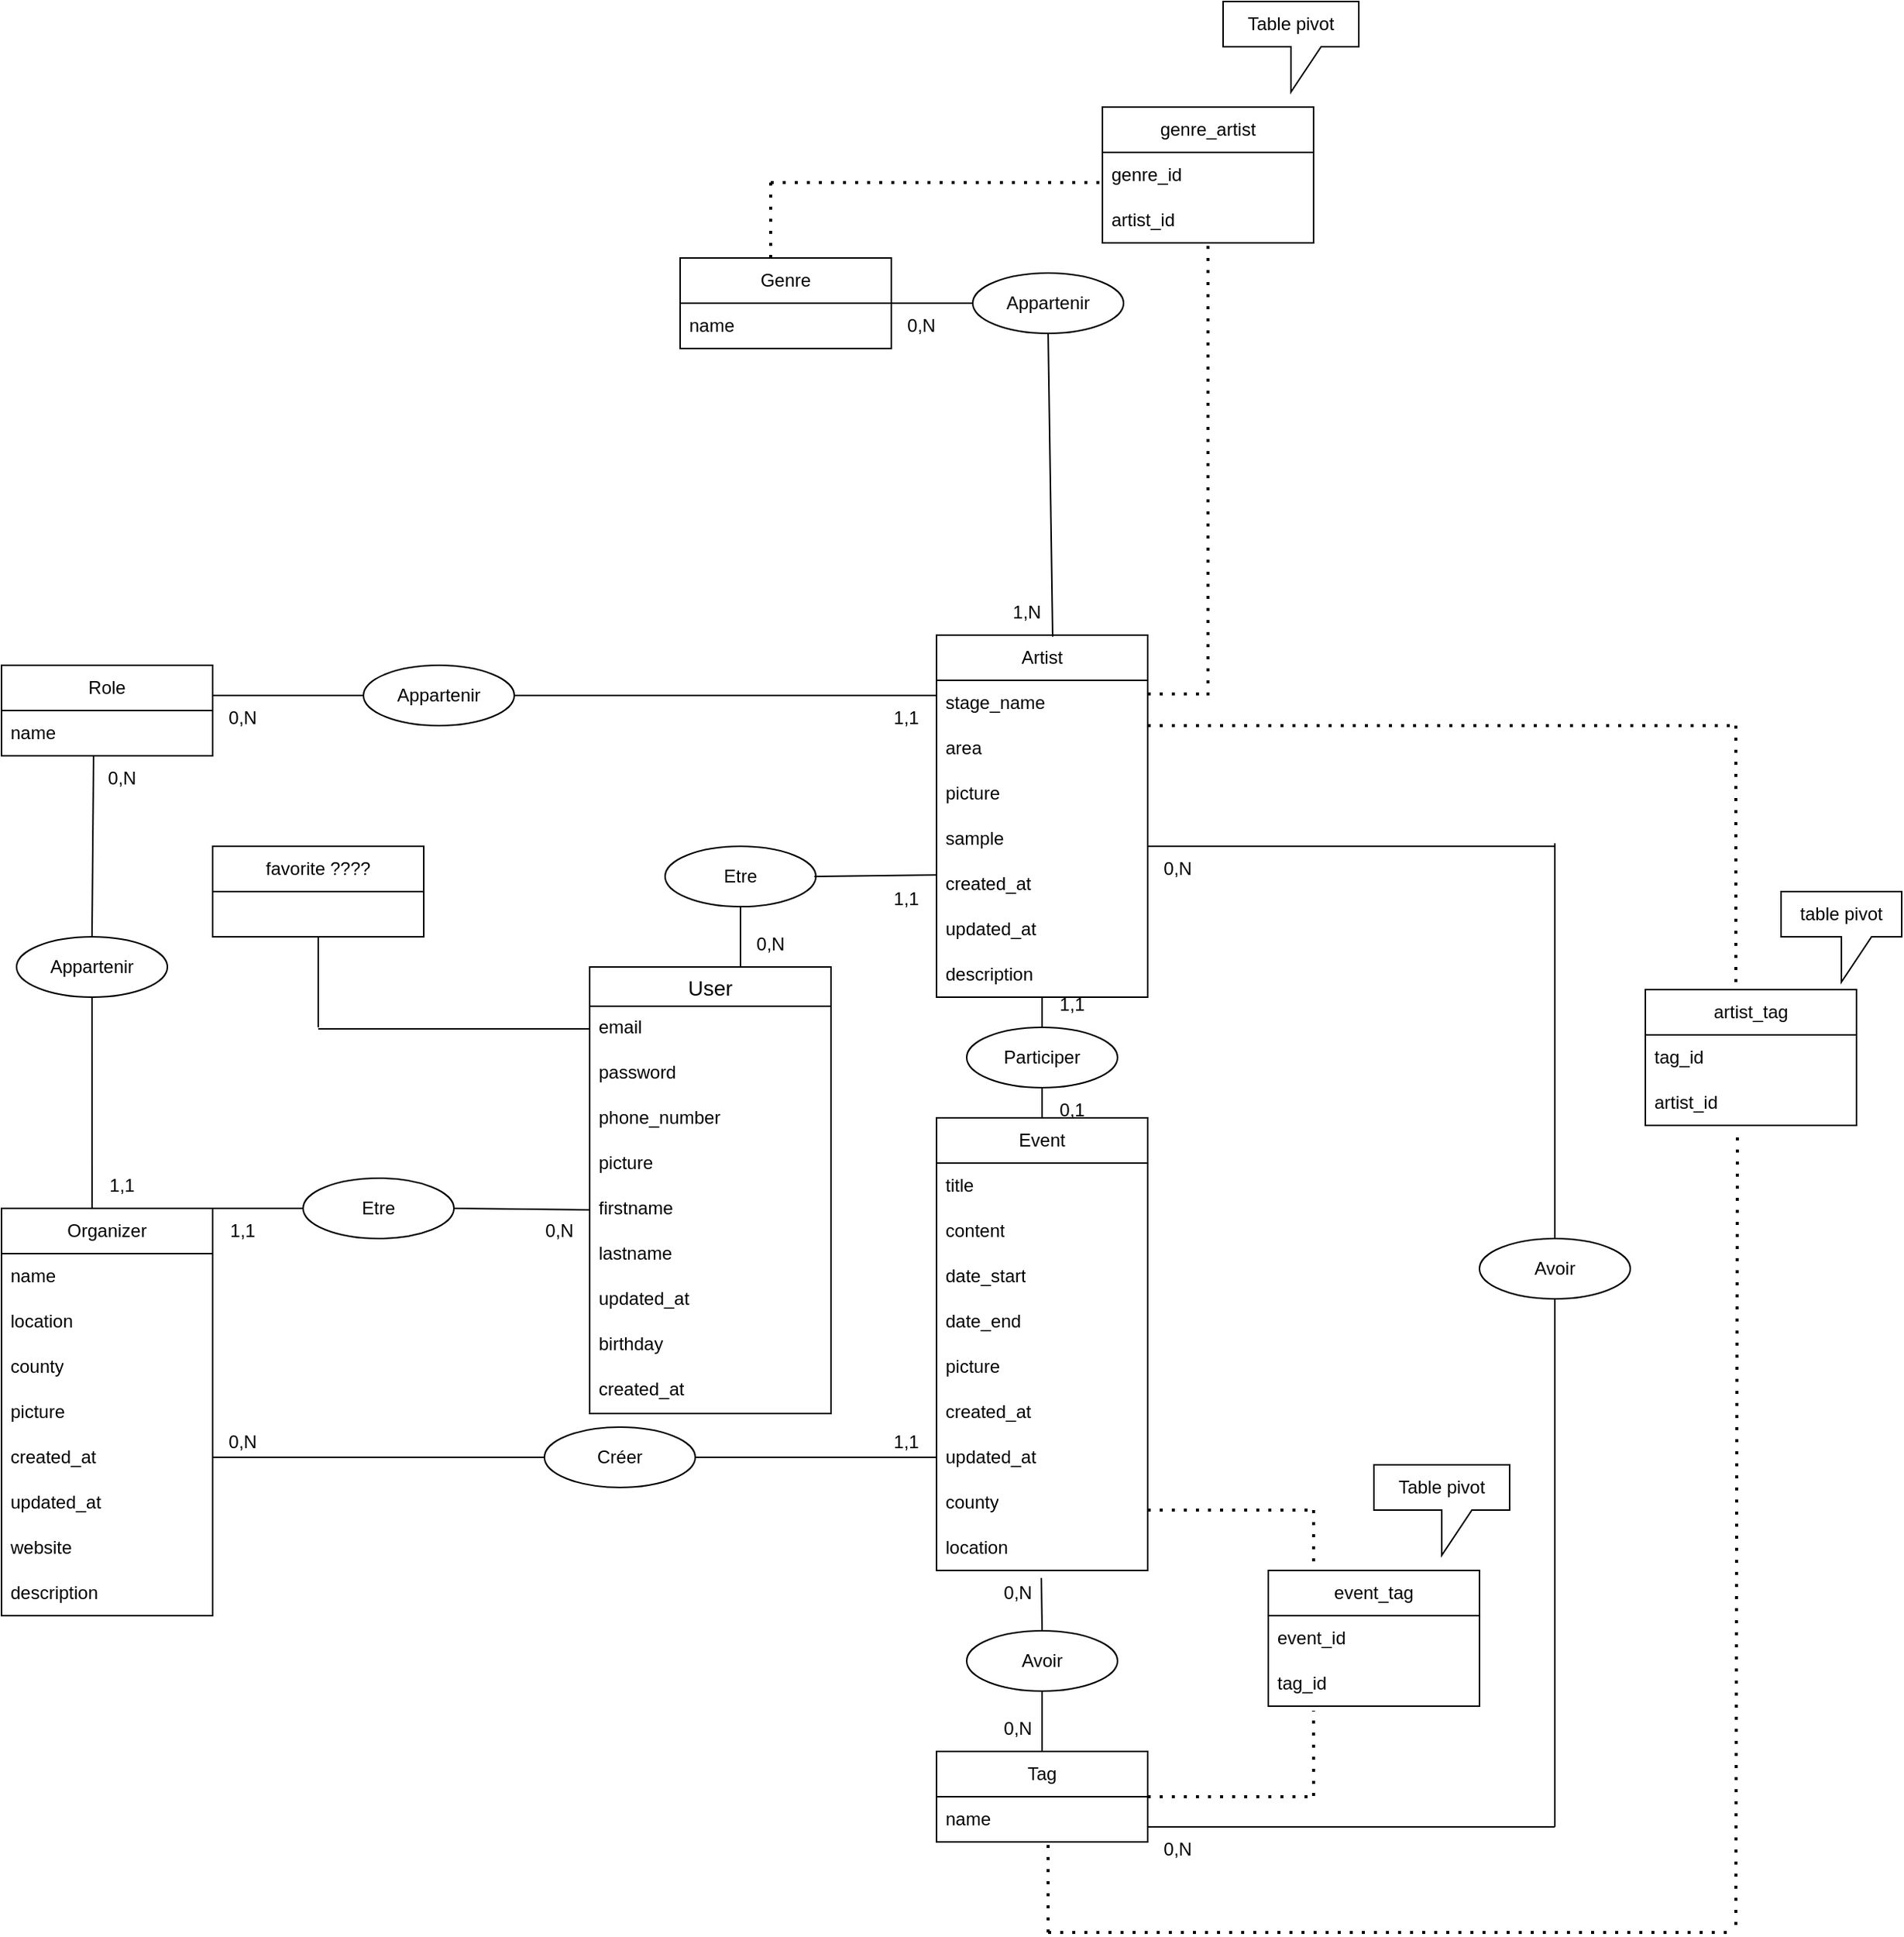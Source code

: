 <mxfile version="22.0.6" type="device">
  <diagram name="Page-1" id="2Psosl3usSGLXp_8EubP">
    <mxGraphModel dx="2739" dy="2169" grid="1" gridSize="10" guides="1" tooltips="1" connect="1" arrows="1" fold="1" page="1" pageScale="1" pageWidth="827" pageHeight="1169" math="0" shadow="0">
      <root>
        <mxCell id="0" />
        <mxCell id="1" parent="0" />
        <mxCell id="bw-IX-_6H2uLO_dws2v9-1" value="Organizer" style="swimlane;fontStyle=0;childLayout=stackLayout;horizontal=1;startSize=30;horizontalStack=0;resizeParent=1;resizeParentMax=0;resizeLast=0;collapsible=1;marginBottom=0;whiteSpace=wrap;html=1;" parent="1" vertex="1">
          <mxGeometry x="-230" y="160" width="140" height="270" as="geometry">
            <mxRectangle x="40" y="160" width="90" height="30" as="alternateBounds" />
          </mxGeometry>
        </mxCell>
        <mxCell id="1MxPp7PBHnicv2gRr7QU-12" value="name" style="text;strokeColor=none;fillColor=none;align=left;verticalAlign=middle;spacingLeft=4;spacingRight=4;overflow=hidden;points=[[0,0.5],[1,0.5]];portConstraint=eastwest;rotatable=0;whiteSpace=wrap;html=1;" parent="bw-IX-_6H2uLO_dws2v9-1" vertex="1">
          <mxGeometry y="30" width="140" height="30" as="geometry" />
        </mxCell>
        <mxCell id="bw-IX-_6H2uLO_dws2v9-18" value="location" style="text;strokeColor=none;fillColor=none;align=left;verticalAlign=middle;spacingLeft=4;spacingRight=4;overflow=hidden;points=[[0,0.5],[1,0.5]];portConstraint=eastwest;rotatable=0;whiteSpace=wrap;html=1;" parent="bw-IX-_6H2uLO_dws2v9-1" vertex="1">
          <mxGeometry y="60" width="140" height="30" as="geometry" />
        </mxCell>
        <mxCell id="bw-IX-_6H2uLO_dws2v9-19" value="county" style="text;strokeColor=none;fillColor=none;align=left;verticalAlign=middle;spacingLeft=4;spacingRight=4;overflow=hidden;points=[[0,0.5],[1,0.5]];portConstraint=eastwest;rotatable=0;whiteSpace=wrap;html=1;" parent="bw-IX-_6H2uLO_dws2v9-1" vertex="1">
          <mxGeometry y="90" width="140" height="30" as="geometry" />
        </mxCell>
        <mxCell id="bw-IX-_6H2uLO_dws2v9-22" value="picture" style="text;strokeColor=none;fillColor=none;align=left;verticalAlign=middle;spacingLeft=4;spacingRight=4;overflow=hidden;points=[[0,0.5],[1,0.5]];portConstraint=eastwest;rotatable=0;whiteSpace=wrap;html=1;" parent="bw-IX-_6H2uLO_dws2v9-1" vertex="1">
          <mxGeometry y="120" width="140" height="30" as="geometry" />
        </mxCell>
        <mxCell id="bw-IX-_6H2uLO_dws2v9-32" value="created_at" style="text;strokeColor=none;fillColor=none;align=left;verticalAlign=middle;spacingLeft=4;spacingRight=4;overflow=hidden;points=[[0,0.5],[1,0.5]];portConstraint=eastwest;rotatable=0;whiteSpace=wrap;html=1;" parent="bw-IX-_6H2uLO_dws2v9-1" vertex="1">
          <mxGeometry y="150" width="140" height="30" as="geometry" />
        </mxCell>
        <mxCell id="bw-IX-_6H2uLO_dws2v9-33" value="updated_at" style="text;strokeColor=none;fillColor=none;align=left;verticalAlign=middle;spacingLeft=4;spacingRight=4;overflow=hidden;points=[[0,0.5],[1,0.5]];portConstraint=eastwest;rotatable=0;whiteSpace=wrap;html=1;" parent="bw-IX-_6H2uLO_dws2v9-1" vertex="1">
          <mxGeometry y="180" width="140" height="30" as="geometry" />
        </mxCell>
        <mxCell id="unt-5pMyE67pVbtMl0ob-11" value="website" style="text;strokeColor=none;fillColor=none;align=left;verticalAlign=middle;spacingLeft=4;spacingRight=4;overflow=hidden;points=[[0,0.5],[1,0.5]];portConstraint=eastwest;rotatable=0;whiteSpace=wrap;html=1;" vertex="1" parent="bw-IX-_6H2uLO_dws2v9-1">
          <mxGeometry y="210" width="140" height="30" as="geometry" />
        </mxCell>
        <mxCell id="unt-5pMyE67pVbtMl0ob-12" value="description" style="text;strokeColor=none;fillColor=none;align=left;verticalAlign=middle;spacingLeft=4;spacingRight=4;overflow=hidden;points=[[0,0.5],[1,0.5]];portConstraint=eastwest;rotatable=0;whiteSpace=wrap;html=1;" vertex="1" parent="bw-IX-_6H2uLO_dws2v9-1">
          <mxGeometry y="240" width="140" height="30" as="geometry" />
        </mxCell>
        <mxCell id="bw-IX-_6H2uLO_dws2v9-5" value="Event" style="swimlane;fontStyle=0;childLayout=stackLayout;horizontal=1;startSize=30;horizontalStack=0;resizeParent=1;resizeParentMax=0;resizeLast=0;collapsible=1;marginBottom=0;whiteSpace=wrap;html=1;" parent="1" vertex="1">
          <mxGeometry x="390" y="100" width="140" height="300" as="geometry" />
        </mxCell>
        <mxCell id="bw-IX-_6H2uLO_dws2v9-6" value="title" style="text;strokeColor=none;fillColor=none;align=left;verticalAlign=middle;spacingLeft=4;spacingRight=4;overflow=hidden;points=[[0,0.5],[1,0.5]];portConstraint=eastwest;rotatable=0;whiteSpace=wrap;html=1;" parent="bw-IX-_6H2uLO_dws2v9-5" vertex="1">
          <mxGeometry y="30" width="140" height="30" as="geometry" />
        </mxCell>
        <mxCell id="bw-IX-_6H2uLO_dws2v9-7" value="content" style="text;strokeColor=none;fillColor=none;align=left;verticalAlign=middle;spacingLeft=4;spacingRight=4;overflow=hidden;points=[[0,0.5],[1,0.5]];portConstraint=eastwest;rotatable=0;whiteSpace=wrap;html=1;" parent="bw-IX-_6H2uLO_dws2v9-5" vertex="1">
          <mxGeometry y="60" width="140" height="30" as="geometry" />
        </mxCell>
        <mxCell id="bw-IX-_6H2uLO_dws2v9-8" value="date_start" style="text;strokeColor=none;fillColor=none;align=left;verticalAlign=middle;spacingLeft=4;spacingRight=4;overflow=hidden;points=[[0,0.5],[1,0.5]];portConstraint=eastwest;rotatable=0;whiteSpace=wrap;html=1;" parent="bw-IX-_6H2uLO_dws2v9-5" vertex="1">
          <mxGeometry y="90" width="140" height="30" as="geometry" />
        </mxCell>
        <mxCell id="1MxPp7PBHnicv2gRr7QU-67" value="date_end" style="text;strokeColor=none;fillColor=none;align=left;verticalAlign=middle;spacingLeft=4;spacingRight=4;overflow=hidden;points=[[0,0.5],[1,0.5]];portConstraint=eastwest;rotatable=0;whiteSpace=wrap;html=1;" parent="bw-IX-_6H2uLO_dws2v9-5" vertex="1">
          <mxGeometry y="120" width="140" height="30" as="geometry" />
        </mxCell>
        <mxCell id="bw-IX-_6H2uLO_dws2v9-23" value="picture" style="text;strokeColor=none;fillColor=none;align=left;verticalAlign=middle;spacingLeft=4;spacingRight=4;overflow=hidden;points=[[0,0.5],[1,0.5]];portConstraint=eastwest;rotatable=0;whiteSpace=wrap;html=1;" parent="bw-IX-_6H2uLO_dws2v9-5" vertex="1">
          <mxGeometry y="150" width="140" height="30" as="geometry" />
        </mxCell>
        <mxCell id="bw-IX-_6H2uLO_dws2v9-34" value="created_at" style="text;strokeColor=none;fillColor=none;align=left;verticalAlign=middle;spacingLeft=4;spacingRight=4;overflow=hidden;points=[[0,0.5],[1,0.5]];portConstraint=eastwest;rotatable=0;whiteSpace=wrap;html=1;" parent="bw-IX-_6H2uLO_dws2v9-5" vertex="1">
          <mxGeometry y="180" width="140" height="30" as="geometry" />
        </mxCell>
        <mxCell id="bw-IX-_6H2uLO_dws2v9-35" value="updated_at" style="text;strokeColor=none;fillColor=none;align=left;verticalAlign=middle;spacingLeft=4;spacingRight=4;overflow=hidden;points=[[0,0.5],[1,0.5]];portConstraint=eastwest;rotatable=0;whiteSpace=wrap;html=1;" parent="bw-IX-_6H2uLO_dws2v9-5" vertex="1">
          <mxGeometry y="210" width="140" height="30" as="geometry" />
        </mxCell>
        <mxCell id="unt-5pMyE67pVbtMl0ob-9" value="county" style="text;strokeColor=none;fillColor=none;align=left;verticalAlign=middle;spacingLeft=4;spacingRight=4;overflow=hidden;points=[[0,0.5],[1,0.5]];portConstraint=eastwest;rotatable=0;whiteSpace=wrap;html=1;" vertex="1" parent="bw-IX-_6H2uLO_dws2v9-5">
          <mxGeometry y="240" width="140" height="30" as="geometry" />
        </mxCell>
        <mxCell id="unt-5pMyE67pVbtMl0ob-10" value="location" style="text;strokeColor=none;fillColor=none;align=left;verticalAlign=middle;spacingLeft=4;spacingRight=4;overflow=hidden;points=[[0,0.5],[1,0.5]];portConstraint=eastwest;rotatable=0;whiteSpace=wrap;html=1;" vertex="1" parent="bw-IX-_6H2uLO_dws2v9-5">
          <mxGeometry y="270" width="140" height="30" as="geometry" />
        </mxCell>
        <mxCell id="bw-IX-_6H2uLO_dws2v9-9" value="Créer" style="ellipse;whiteSpace=wrap;html=1;" parent="1" vertex="1">
          <mxGeometry x="130" y="305" width="100" height="40" as="geometry" />
        </mxCell>
        <mxCell id="bw-IX-_6H2uLO_dws2v9-14" value="" style="endArrow=none;html=1;rounded=0;entryX=0;entryY=0.5;entryDx=0;entryDy=0;exitX=1;exitY=0.5;exitDx=0;exitDy=0;" parent="1" source="bw-IX-_6H2uLO_dws2v9-32" target="bw-IX-_6H2uLO_dws2v9-9" edge="1">
          <mxGeometry width="50" height="50" relative="1" as="geometry">
            <mxPoint x="-90" y="295" as="sourcePoint" />
            <mxPoint x="230" y="220" as="targetPoint" />
          </mxGeometry>
        </mxCell>
        <mxCell id="bw-IX-_6H2uLO_dws2v9-15" value="" style="endArrow=none;html=1;rounded=0;exitX=1;exitY=0.5;exitDx=0;exitDy=0;entryX=0;entryY=0.5;entryDx=0;entryDy=0;" parent="1" source="bw-IX-_6H2uLO_dws2v9-9" edge="1" target="bw-IX-_6H2uLO_dws2v9-35">
          <mxGeometry width="50" height="50" relative="1" as="geometry">
            <mxPoint x="350" y="219.5" as="sourcePoint" />
            <mxPoint x="390" y="220" as="targetPoint" />
          </mxGeometry>
        </mxCell>
        <mxCell id="bw-IX-_6H2uLO_dws2v9-16" value="0,N" style="text;html=1;strokeColor=none;fillColor=none;align=center;verticalAlign=middle;whiteSpace=wrap;rounded=0;" parent="1" vertex="1">
          <mxGeometry x="-100" y="300" width="60" height="30" as="geometry" />
        </mxCell>
        <mxCell id="bw-IX-_6H2uLO_dws2v9-17" value="1,1" style="text;html=1;strokeColor=none;fillColor=none;align=center;verticalAlign=middle;whiteSpace=wrap;rounded=0;" parent="1" vertex="1">
          <mxGeometry x="340" y="300" width="60" height="30" as="geometry" />
        </mxCell>
        <mxCell id="bw-IX-_6H2uLO_dws2v9-25" value="Tag" style="swimlane;fontStyle=0;childLayout=stackLayout;horizontal=1;startSize=30;horizontalStack=0;resizeParent=1;resizeParentMax=0;resizeLast=0;collapsible=1;marginBottom=0;whiteSpace=wrap;html=1;" parent="1" vertex="1">
          <mxGeometry x="390" y="520" width="140" height="60" as="geometry" />
        </mxCell>
        <mxCell id="bw-IX-_6H2uLO_dws2v9-26" value="name&lt;br&gt;" style="text;strokeColor=none;fillColor=none;align=left;verticalAlign=middle;spacingLeft=4;spacingRight=4;overflow=hidden;points=[[0,0.5],[1,0.5]];portConstraint=eastwest;rotatable=0;whiteSpace=wrap;html=1;" parent="bw-IX-_6H2uLO_dws2v9-25" vertex="1">
          <mxGeometry y="30" width="140" height="30" as="geometry" />
        </mxCell>
        <mxCell id="bw-IX-_6H2uLO_dws2v9-29" value="Avoir" style="ellipse;whiteSpace=wrap;html=1;align=center;" parent="1" vertex="1">
          <mxGeometry x="410" y="440" width="100" height="40" as="geometry" />
        </mxCell>
        <mxCell id="bw-IX-_6H2uLO_dws2v9-36" value="0,N" style="text;html=1;strokeColor=none;fillColor=none;align=center;verticalAlign=middle;whiteSpace=wrap;rounded=0;" parent="1" vertex="1">
          <mxGeometry x="414" y="400" width="60" height="30" as="geometry" />
        </mxCell>
        <mxCell id="bw-IX-_6H2uLO_dws2v9-37" value="0,N" style="text;html=1;strokeColor=none;fillColor=none;align=center;verticalAlign=middle;whiteSpace=wrap;rounded=0;" parent="1" vertex="1">
          <mxGeometry x="414" y="490" width="60" height="30" as="geometry" />
        </mxCell>
        <mxCell id="bw-IX-_6H2uLO_dws2v9-38" value="event_tag" style="swimlane;fontStyle=0;childLayout=stackLayout;horizontal=1;startSize=30;horizontalStack=0;resizeParent=1;resizeParentMax=0;resizeLast=0;collapsible=1;marginBottom=0;whiteSpace=wrap;html=1;" parent="1" vertex="1">
          <mxGeometry x="610" y="400" width="140" height="90" as="geometry" />
        </mxCell>
        <mxCell id="bw-IX-_6H2uLO_dws2v9-39" value="event_id" style="text;strokeColor=none;fillColor=none;align=left;verticalAlign=middle;spacingLeft=4;spacingRight=4;overflow=hidden;points=[[0,0.5],[1,0.5]];portConstraint=eastwest;rotatable=0;whiteSpace=wrap;html=1;" parent="bw-IX-_6H2uLO_dws2v9-38" vertex="1">
          <mxGeometry y="30" width="140" height="30" as="geometry" />
        </mxCell>
        <mxCell id="bw-IX-_6H2uLO_dws2v9-40" value="tag_id" style="text;strokeColor=none;fillColor=none;align=left;verticalAlign=middle;spacingLeft=4;spacingRight=4;overflow=hidden;points=[[0,0.5],[1,0.5]];portConstraint=eastwest;rotatable=0;whiteSpace=wrap;html=1;" parent="bw-IX-_6H2uLO_dws2v9-38" vertex="1">
          <mxGeometry y="60" width="140" height="30" as="geometry" />
        </mxCell>
        <mxCell id="bw-IX-_6H2uLO_dws2v9-43" value="" style="endArrow=none;dashed=1;html=1;dashPattern=1 3;strokeWidth=2;rounded=0;" parent="1" edge="1">
          <mxGeometry width="50" height="50" relative="1" as="geometry">
            <mxPoint x="530" y="550" as="sourcePoint" />
            <mxPoint x="640" y="550" as="targetPoint" />
          </mxGeometry>
        </mxCell>
        <mxCell id="bw-IX-_6H2uLO_dws2v9-44" value="" style="endArrow=none;dashed=1;html=1;dashPattern=1 3;strokeWidth=2;rounded=0;" parent="1" edge="1">
          <mxGeometry width="50" height="50" relative="1" as="geometry">
            <mxPoint x="530" y="360" as="sourcePoint" />
            <mxPoint x="640" y="360" as="targetPoint" />
          </mxGeometry>
        </mxCell>
        <mxCell id="bw-IX-_6H2uLO_dws2v9-47" value="Table pivot&lt;br&gt;" style="shape=callout;whiteSpace=wrap;html=1;perimeter=calloutPerimeter;" parent="1" vertex="1">
          <mxGeometry x="680" y="330" width="90" height="60" as="geometry" />
        </mxCell>
        <mxCell id="Tn6UdyqkFmI2WBixfoAO-17" value="Artist" style="swimlane;fontStyle=0;childLayout=stackLayout;horizontal=1;startSize=30;horizontalStack=0;resizeParent=1;resizeParentMax=0;resizeLast=0;collapsible=1;marginBottom=0;whiteSpace=wrap;html=1;" parent="1" vertex="1">
          <mxGeometry x="390" y="-220" width="140" height="240" as="geometry" />
        </mxCell>
        <mxCell id="Tn6UdyqkFmI2WBixfoAO-18" value="stage_name" style="text;strokeColor=none;fillColor=none;align=left;verticalAlign=middle;spacingLeft=4;spacingRight=4;overflow=hidden;points=[[0,0.5],[1,0.5]];portConstraint=eastwest;rotatable=0;whiteSpace=wrap;html=1;" parent="Tn6UdyqkFmI2WBixfoAO-17" vertex="1">
          <mxGeometry y="30" width="140" height="30" as="geometry" />
        </mxCell>
        <mxCell id="Tn6UdyqkFmI2WBixfoAO-21" value="area" style="text;strokeColor=none;fillColor=none;align=left;verticalAlign=middle;spacingLeft=4;spacingRight=4;overflow=hidden;points=[[0,0.5],[1,0.5]];portConstraint=eastwest;rotatable=0;whiteSpace=wrap;html=1;" parent="Tn6UdyqkFmI2WBixfoAO-17" vertex="1">
          <mxGeometry y="60" width="140" height="30" as="geometry" />
        </mxCell>
        <mxCell id="Tn6UdyqkFmI2WBixfoAO-25" value="picture" style="text;strokeColor=none;fillColor=none;align=left;verticalAlign=middle;spacingLeft=4;spacingRight=4;overflow=hidden;points=[[0,0.5],[1,0.5]];portConstraint=eastwest;rotatable=0;whiteSpace=wrap;html=1;" parent="Tn6UdyqkFmI2WBixfoAO-17" vertex="1">
          <mxGeometry y="90" width="140" height="30" as="geometry" />
        </mxCell>
        <mxCell id="Tn6UdyqkFmI2WBixfoAO-28" value="sample" style="text;strokeColor=none;fillColor=none;align=left;verticalAlign=middle;spacingLeft=4;spacingRight=4;overflow=hidden;points=[[0,0.5],[1,0.5]];portConstraint=eastwest;rotatable=0;whiteSpace=wrap;html=1;" parent="Tn6UdyqkFmI2WBixfoAO-17" vertex="1">
          <mxGeometry y="120" width="140" height="30" as="geometry" />
        </mxCell>
        <mxCell id="1MxPp7PBHnicv2gRr7QU-29" value="created_at" style="text;strokeColor=none;fillColor=none;align=left;verticalAlign=middle;spacingLeft=4;spacingRight=4;overflow=hidden;points=[[0,0.5],[1,0.5]];portConstraint=eastwest;rotatable=0;whiteSpace=wrap;html=1;" parent="Tn6UdyqkFmI2WBixfoAO-17" vertex="1">
          <mxGeometry y="150" width="140" height="30" as="geometry" />
        </mxCell>
        <mxCell id="1MxPp7PBHnicv2gRr7QU-30" value="updated_at" style="text;strokeColor=none;fillColor=none;align=left;verticalAlign=middle;spacingLeft=4;spacingRight=4;overflow=hidden;points=[[0,0.5],[1,0.5]];portConstraint=eastwest;rotatable=0;whiteSpace=wrap;html=1;" parent="Tn6UdyqkFmI2WBixfoAO-17" vertex="1">
          <mxGeometry y="180" width="140" height="30" as="geometry" />
        </mxCell>
        <mxCell id="unt-5pMyE67pVbtMl0ob-8" value="description" style="text;strokeColor=none;fillColor=none;align=left;verticalAlign=middle;spacingLeft=4;spacingRight=4;overflow=hidden;points=[[0,0.5],[1,0.5]];portConstraint=eastwest;rotatable=0;whiteSpace=wrap;html=1;" vertex="1" parent="Tn6UdyqkFmI2WBixfoAO-17">
          <mxGeometry y="210" width="140" height="30" as="geometry" />
        </mxCell>
        <mxCell id="Tn6UdyqkFmI2WBixfoAO-30" value="Participer" style="ellipse;whiteSpace=wrap;html=1;align=center;" parent="1" vertex="1">
          <mxGeometry x="410" y="40" width="100" height="40" as="geometry" />
        </mxCell>
        <mxCell id="Tn6UdyqkFmI2WBixfoAO-31" value="" style="endArrow=none;html=1;rounded=0;entryX=0.5;entryY=1;entryDx=0;entryDy=0;exitX=0.5;exitY=0;exitDx=0;exitDy=0;" parent="1" source="bw-IX-_6H2uLO_dws2v9-5" target="Tn6UdyqkFmI2WBixfoAO-30" edge="1">
          <mxGeometry width="50" height="50" relative="1" as="geometry">
            <mxPoint x="460" y="160" as="sourcePoint" />
            <mxPoint x="510" y="110" as="targetPoint" />
          </mxGeometry>
        </mxCell>
        <mxCell id="Tn6UdyqkFmI2WBixfoAO-33" value="0,1" style="text;html=1;strokeColor=none;fillColor=none;align=center;verticalAlign=middle;whiteSpace=wrap;rounded=0;" parent="1" vertex="1">
          <mxGeometry x="450" y="80" width="60" height="30" as="geometry" />
        </mxCell>
        <mxCell id="Tn6UdyqkFmI2WBixfoAO-32" value="" style="endArrow=none;html=1;rounded=0;exitX=0.5;exitY=0;exitDx=0;exitDy=0;" parent="1" source="Tn6UdyqkFmI2WBixfoAO-30" edge="1">
          <mxGeometry width="50" height="50" relative="1" as="geometry">
            <mxPoint x="460" as="sourcePoint" />
            <mxPoint x="460" y="20" as="targetPoint" />
          </mxGeometry>
        </mxCell>
        <mxCell id="1MxPp7PBHnicv2gRr7QU-14" value="Role" style="swimlane;fontStyle=0;childLayout=stackLayout;horizontal=1;startSize=30;horizontalStack=0;resizeParent=1;resizeParentMax=0;resizeLast=0;collapsible=1;marginBottom=0;whiteSpace=wrap;html=1;" parent="1" vertex="1">
          <mxGeometry x="-230" y="-200" width="140" height="60" as="geometry" />
        </mxCell>
        <mxCell id="1MxPp7PBHnicv2gRr7QU-15" value="name" style="text;strokeColor=none;fillColor=none;align=left;verticalAlign=middle;spacingLeft=4;spacingRight=4;overflow=hidden;points=[[0,0.5],[1,0.5]];portConstraint=eastwest;rotatable=0;whiteSpace=wrap;html=1;" parent="1MxPp7PBHnicv2gRr7QU-14" vertex="1">
          <mxGeometry y="30" width="140" height="30" as="geometry" />
        </mxCell>
        <mxCell id="1MxPp7PBHnicv2gRr7QU-18" value="" style="endArrow=none;html=1;rounded=0;entryX=0;entryY=0.5;entryDx=0;entryDy=0;" parent="1" target="1MxPp7PBHnicv2gRr7QU-19" edge="1">
          <mxGeometry width="50" height="50" relative="1" as="geometry">
            <mxPoint x="-90" y="-180" as="sourcePoint" />
            <mxPoint x="-30" y="-180" as="targetPoint" />
          </mxGeometry>
        </mxCell>
        <mxCell id="1MxPp7PBHnicv2gRr7QU-19" value="Appartenir" style="ellipse;whiteSpace=wrap;html=1;align=center;" parent="1" vertex="1">
          <mxGeometry x="10" y="-200" width="100" height="40" as="geometry" />
        </mxCell>
        <mxCell id="1MxPp7PBHnicv2gRr7QU-20" value="Appartenir" style="ellipse;whiteSpace=wrap;html=1;align=center;" parent="1" vertex="1">
          <mxGeometry x="-220" y="-20" width="100" height="40" as="geometry" />
        </mxCell>
        <mxCell id="1MxPp7PBHnicv2gRr7QU-21" value="" style="endArrow=none;html=1;rounded=0;entryX=0.436;entryY=1;entryDx=0;entryDy=0;entryPerimeter=0;exitX=0.5;exitY=0;exitDx=0;exitDy=0;" parent="1" source="1MxPp7PBHnicv2gRr7QU-20" target="1MxPp7PBHnicv2gRr7QU-15" edge="1">
          <mxGeometry width="50" height="50" relative="1" as="geometry">
            <mxPoint x="100" y="-80" as="sourcePoint" />
            <mxPoint x="150" y="-130" as="targetPoint" />
          </mxGeometry>
        </mxCell>
        <mxCell id="1MxPp7PBHnicv2gRr7QU-22" value="" style="endArrow=none;html=1;rounded=0;exitX=1;exitY=0.5;exitDx=0;exitDy=0;" parent="1" source="1MxPp7PBHnicv2gRr7QU-19" edge="1">
          <mxGeometry width="50" height="50" relative="1" as="geometry">
            <mxPoint x="340" y="-180" as="sourcePoint" />
            <mxPoint x="390" y="-180" as="targetPoint" />
          </mxGeometry>
        </mxCell>
        <mxCell id="1MxPp7PBHnicv2gRr7QU-23" value="" style="endArrow=none;html=1;rounded=0;entryX=0.5;entryY=1;entryDx=0;entryDy=0;exitX=0.429;exitY=0;exitDx=0;exitDy=0;exitPerimeter=0;" parent="1" source="bw-IX-_6H2uLO_dws2v9-1" target="1MxPp7PBHnicv2gRr7QU-20" edge="1">
          <mxGeometry width="50" height="50" relative="1" as="geometry">
            <mxPoint x="-170" y="150" as="sourcePoint" />
            <mxPoint x="98" y="10" as="targetPoint" />
          </mxGeometry>
        </mxCell>
        <mxCell id="1MxPp7PBHnicv2gRr7QU-24" value="0,N" style="text;html=1;strokeColor=none;fillColor=none;align=center;verticalAlign=middle;whiteSpace=wrap;rounded=0;" parent="1" vertex="1">
          <mxGeometry x="-100" y="-180" width="60" height="30" as="geometry" />
        </mxCell>
        <mxCell id="1MxPp7PBHnicv2gRr7QU-25" value="0,N" style="text;html=1;strokeColor=none;fillColor=none;align=center;verticalAlign=middle;whiteSpace=wrap;rounded=0;" parent="1" vertex="1">
          <mxGeometry x="-180" y="-140" width="60" height="30" as="geometry" />
        </mxCell>
        <mxCell id="1MxPp7PBHnicv2gRr7QU-26" value="1,1" style="text;html=1;strokeColor=none;fillColor=none;align=center;verticalAlign=middle;whiteSpace=wrap;rounded=0;" parent="1" vertex="1">
          <mxGeometry x="340" y="-180" width="60" height="30" as="geometry" />
        </mxCell>
        <mxCell id="1MxPp7PBHnicv2gRr7QU-27" value="1,1" style="text;html=1;strokeColor=none;fillColor=none;align=center;verticalAlign=middle;whiteSpace=wrap;rounded=0;" parent="1" vertex="1">
          <mxGeometry x="-100" y="160" width="60" height="30" as="geometry" />
        </mxCell>
        <mxCell id="1MxPp7PBHnicv2gRr7QU-31" value="Genre" style="swimlane;fontStyle=0;childLayout=stackLayout;horizontal=1;startSize=30;horizontalStack=0;resizeParent=1;resizeParentMax=0;resizeLast=0;collapsible=1;marginBottom=0;whiteSpace=wrap;html=1;" parent="1" vertex="1">
          <mxGeometry x="220" y="-470" width="140" height="60" as="geometry" />
        </mxCell>
        <mxCell id="1MxPp7PBHnicv2gRr7QU-32" value="name" style="text;strokeColor=none;fillColor=none;align=left;verticalAlign=middle;spacingLeft=4;spacingRight=4;overflow=hidden;points=[[0,0.5],[1,0.5]];portConstraint=eastwest;rotatable=0;whiteSpace=wrap;html=1;" parent="1MxPp7PBHnicv2gRr7QU-31" vertex="1">
          <mxGeometry y="30" width="140" height="30" as="geometry" />
        </mxCell>
        <mxCell id="1MxPp7PBHnicv2gRr7QU-35" value="Appartenir" style="ellipse;whiteSpace=wrap;html=1;align=center;" parent="1" vertex="1">
          <mxGeometry x="414" y="-460" width="100" height="40" as="geometry" />
        </mxCell>
        <mxCell id="1MxPp7PBHnicv2gRr7QU-36" value="" style="endArrow=none;html=1;rounded=0;entryX=0;entryY=0.5;entryDx=0;entryDy=0;" parent="1" target="1MxPp7PBHnicv2gRr7QU-35" edge="1">
          <mxGeometry width="50" height="50" relative="1" as="geometry">
            <mxPoint x="360" y="-440" as="sourcePoint" />
            <mxPoint x="380" y="-530" as="targetPoint" />
          </mxGeometry>
        </mxCell>
        <mxCell id="1MxPp7PBHnicv2gRr7QU-37" value="" style="endArrow=none;html=1;rounded=0;entryX=0.5;entryY=1;entryDx=0;entryDy=0;exitX=0.55;exitY=0.004;exitDx=0;exitDy=0;exitPerimeter=0;" parent="1" target="1MxPp7PBHnicv2gRr7QU-35" edge="1" source="Tn6UdyqkFmI2WBixfoAO-17">
          <mxGeometry width="50" height="50" relative="1" as="geometry">
            <mxPoint x="470" y="-220" as="sourcePoint" />
            <mxPoint x="510" y="-420" as="targetPoint" />
          </mxGeometry>
        </mxCell>
        <mxCell id="1MxPp7PBHnicv2gRr7QU-38" value="0,N" style="text;html=1;strokeColor=none;fillColor=none;align=center;verticalAlign=middle;whiteSpace=wrap;rounded=0;" parent="1" vertex="1">
          <mxGeometry x="350" y="-440" width="60" height="30" as="geometry" />
        </mxCell>
        <mxCell id="1MxPp7PBHnicv2gRr7QU-39" value="1,N" style="text;html=1;strokeColor=none;fillColor=none;align=center;verticalAlign=middle;whiteSpace=wrap;rounded=0;" parent="1" vertex="1">
          <mxGeometry x="420" y="-250" width="60" height="30" as="geometry" />
        </mxCell>
        <mxCell id="1MxPp7PBHnicv2gRr7QU-40" value="genre_artist" style="swimlane;fontStyle=0;childLayout=stackLayout;horizontal=1;startSize=30;horizontalStack=0;resizeParent=1;resizeParentMax=0;resizeLast=0;collapsible=1;marginBottom=0;whiteSpace=wrap;html=1;" parent="1" vertex="1">
          <mxGeometry x="500" y="-570" width="140" height="90" as="geometry" />
        </mxCell>
        <mxCell id="1MxPp7PBHnicv2gRr7QU-41" value="genre_id" style="text;strokeColor=none;fillColor=none;align=left;verticalAlign=middle;spacingLeft=4;spacingRight=4;overflow=hidden;points=[[0,0.5],[1,0.5]];portConstraint=eastwest;rotatable=0;whiteSpace=wrap;html=1;" parent="1MxPp7PBHnicv2gRr7QU-40" vertex="1">
          <mxGeometry y="30" width="140" height="30" as="geometry" />
        </mxCell>
        <mxCell id="1MxPp7PBHnicv2gRr7QU-42" value="artist_id" style="text;strokeColor=none;fillColor=none;align=left;verticalAlign=middle;spacingLeft=4;spacingRight=4;overflow=hidden;points=[[0,0.5],[1,0.5]];portConstraint=eastwest;rotatable=0;whiteSpace=wrap;html=1;" parent="1MxPp7PBHnicv2gRr7QU-40" vertex="1">
          <mxGeometry y="60" width="140" height="30" as="geometry" />
        </mxCell>
        <mxCell id="1MxPp7PBHnicv2gRr7QU-44" value="Table pivot&lt;br&gt;" style="shape=callout;whiteSpace=wrap;html=1;perimeter=calloutPerimeter;" parent="1" vertex="1">
          <mxGeometry x="580" y="-640" width="90" height="60" as="geometry" />
        </mxCell>
        <mxCell id="1MxPp7PBHnicv2gRr7QU-45" value="" style="endArrow=none;dashed=1;html=1;dashPattern=1 3;strokeWidth=2;rounded=0;entryX=0;entryY=0.667;entryDx=0;entryDy=0;entryPerimeter=0;" parent="1" target="1MxPp7PBHnicv2gRr7QU-41" edge="1">
          <mxGeometry width="50" height="50" relative="1" as="geometry">
            <mxPoint x="280" y="-520" as="sourcePoint" />
            <mxPoint x="390" y="-520" as="targetPoint" />
          </mxGeometry>
        </mxCell>
        <mxCell id="1MxPp7PBHnicv2gRr7QU-46" value="" style="endArrow=none;dashed=1;html=1;dashPattern=1 3;strokeWidth=2;rounded=0;entryX=0.5;entryY=1.033;entryDx=0;entryDy=0;entryPerimeter=0;" parent="1" target="1MxPp7PBHnicv2gRr7QU-42" edge="1">
          <mxGeometry width="50" height="50" relative="1" as="geometry">
            <mxPoint x="570" y="-180" as="sourcePoint" />
            <mxPoint x="690" y="-412.5" as="targetPoint" />
          </mxGeometry>
        </mxCell>
        <mxCell id="1MxPp7PBHnicv2gRr7QU-47" value="" style="endArrow=none;dashed=1;html=1;dashPattern=1 3;strokeWidth=2;rounded=0;" parent="1" edge="1">
          <mxGeometry width="50" height="50" relative="1" as="geometry">
            <mxPoint x="530" y="-181" as="sourcePoint" />
            <mxPoint x="570" y="-181" as="targetPoint" />
          </mxGeometry>
        </mxCell>
        <mxCell id="1MxPp7PBHnicv2gRr7QU-48" value="" style="endArrow=none;dashed=1;html=1;dashPattern=1 3;strokeWidth=2;rounded=0;" parent="1" edge="1">
          <mxGeometry width="50" height="50" relative="1" as="geometry">
            <mxPoint x="280" y="-470" as="sourcePoint" />
            <mxPoint x="280" y="-520" as="targetPoint" />
          </mxGeometry>
        </mxCell>
        <mxCell id="1MxPp7PBHnicv2gRr7QU-49" value="" style="endArrow=none;dashed=1;html=1;dashPattern=1 3;strokeWidth=2;rounded=0;" parent="1" edge="1">
          <mxGeometry width="50" height="50" relative="1" as="geometry">
            <mxPoint x="640" y="360" as="sourcePoint" />
            <mxPoint x="640" y="400" as="targetPoint" />
          </mxGeometry>
        </mxCell>
        <mxCell id="1MxPp7PBHnicv2gRr7QU-50" value="" style="endArrow=none;dashed=1;html=1;dashPattern=1 3;strokeWidth=2;rounded=0;entryX=0.214;entryY=1.1;entryDx=0;entryDy=0;entryPerimeter=0;" parent="1" target="bw-IX-_6H2uLO_dws2v9-40" edge="1">
          <mxGeometry width="50" height="50" relative="1" as="geometry">
            <mxPoint x="640" y="549.5" as="sourcePoint" />
            <mxPoint x="750" y="549.5" as="targetPoint" />
          </mxGeometry>
        </mxCell>
        <mxCell id="1MxPp7PBHnicv2gRr7QU-51" value="User" style="swimlane;fontStyle=0;childLayout=stackLayout;horizontal=1;startSize=26;horizontalStack=0;resizeParent=1;resizeParentMax=0;resizeLast=0;collapsible=1;marginBottom=0;align=center;fontSize=14;" parent="1" vertex="1">
          <mxGeometry x="160" width="160" height="296" as="geometry" />
        </mxCell>
        <mxCell id="1MxPp7PBHnicv2gRr7QU-52" value="email" style="text;strokeColor=none;fillColor=none;spacingLeft=4;spacingRight=4;overflow=hidden;rotatable=0;points=[[0,0.5],[1,0.5]];portConstraint=eastwest;fontSize=12;whiteSpace=wrap;html=1;" parent="1MxPp7PBHnicv2gRr7QU-51" vertex="1">
          <mxGeometry y="26" width="160" height="30" as="geometry" />
        </mxCell>
        <mxCell id="1MxPp7PBHnicv2gRr7QU-53" value="password" style="text;strokeColor=none;fillColor=none;spacingLeft=4;spacingRight=4;overflow=hidden;rotatable=0;points=[[0,0.5],[1,0.5]];portConstraint=eastwest;fontSize=12;whiteSpace=wrap;html=1;" parent="1MxPp7PBHnicv2gRr7QU-51" vertex="1">
          <mxGeometry y="56" width="160" height="30" as="geometry" />
        </mxCell>
        <mxCell id="unt-5pMyE67pVbtMl0ob-1" value="phone_number" style="text;strokeColor=none;fillColor=none;spacingLeft=4;spacingRight=4;overflow=hidden;rotatable=0;points=[[0,0.5],[1,0.5]];portConstraint=eastwest;fontSize=12;whiteSpace=wrap;html=1;" vertex="1" parent="1MxPp7PBHnicv2gRr7QU-51">
          <mxGeometry y="86" width="160" height="30" as="geometry" />
        </mxCell>
        <mxCell id="unt-5pMyE67pVbtMl0ob-2" value="picture" style="text;strokeColor=none;fillColor=none;spacingLeft=4;spacingRight=4;overflow=hidden;rotatable=0;points=[[0,0.5],[1,0.5]];portConstraint=eastwest;fontSize=12;whiteSpace=wrap;html=1;" vertex="1" parent="1MxPp7PBHnicv2gRr7QU-51">
          <mxGeometry y="116" width="160" height="30" as="geometry" />
        </mxCell>
        <mxCell id="unt-5pMyE67pVbtMl0ob-3" value="firstname" style="text;strokeColor=none;fillColor=none;spacingLeft=4;spacingRight=4;overflow=hidden;rotatable=0;points=[[0,0.5],[1,0.5]];portConstraint=eastwest;fontSize=12;whiteSpace=wrap;html=1;" vertex="1" parent="1MxPp7PBHnicv2gRr7QU-51">
          <mxGeometry y="146" width="160" height="30" as="geometry" />
        </mxCell>
        <mxCell id="unt-5pMyE67pVbtMl0ob-4" value="lastname" style="text;strokeColor=none;fillColor=none;spacingLeft=4;spacingRight=4;overflow=hidden;rotatable=0;points=[[0,0.5],[1,0.5]];portConstraint=eastwest;fontSize=12;whiteSpace=wrap;html=1;" vertex="1" parent="1MxPp7PBHnicv2gRr7QU-51">
          <mxGeometry y="176" width="160" height="30" as="geometry" />
        </mxCell>
        <mxCell id="unt-5pMyE67pVbtMl0ob-6" value="updated_at" style="text;strokeColor=none;fillColor=none;spacingLeft=4;spacingRight=4;overflow=hidden;rotatable=0;points=[[0,0.5],[1,0.5]];portConstraint=eastwest;fontSize=12;whiteSpace=wrap;html=1;" vertex="1" parent="1MxPp7PBHnicv2gRr7QU-51">
          <mxGeometry y="206" width="160" height="30" as="geometry" />
        </mxCell>
        <mxCell id="unt-5pMyE67pVbtMl0ob-7" value="birthday" style="text;strokeColor=none;fillColor=none;spacingLeft=4;spacingRight=4;overflow=hidden;rotatable=0;points=[[0,0.5],[1,0.5]];portConstraint=eastwest;fontSize=12;whiteSpace=wrap;html=1;" vertex="1" parent="1MxPp7PBHnicv2gRr7QU-51">
          <mxGeometry y="236" width="160" height="30" as="geometry" />
        </mxCell>
        <mxCell id="unt-5pMyE67pVbtMl0ob-5" value="created_at" style="text;strokeColor=none;fillColor=none;spacingLeft=4;spacingRight=4;overflow=hidden;rotatable=0;points=[[0,0.5],[1,0.5]];portConstraint=eastwest;fontSize=12;whiteSpace=wrap;html=1;" vertex="1" parent="1MxPp7PBHnicv2gRr7QU-51">
          <mxGeometry y="266" width="160" height="30" as="geometry" />
        </mxCell>
        <mxCell id="1MxPp7PBHnicv2gRr7QU-55" value="Etre" style="ellipse;whiteSpace=wrap;html=1;align=center;" parent="1" vertex="1">
          <mxGeometry x="-30" y="140" width="100" height="40" as="geometry" />
        </mxCell>
        <mxCell id="1MxPp7PBHnicv2gRr7QU-56" value="Etre" style="ellipse;whiteSpace=wrap;html=1;align=center;" parent="1" vertex="1">
          <mxGeometry x="210" y="-80" width="100" height="40" as="geometry" />
        </mxCell>
        <mxCell id="1MxPp7PBHnicv2gRr7QU-57" value="" style="endArrow=none;html=1;rounded=0;entryX=0.5;entryY=1;entryDx=0;entryDy=0;exitX=0.5;exitY=0;exitDx=0;exitDy=0;exitPerimeter=0;" parent="1" target="1MxPp7PBHnicv2gRr7QU-56" edge="1">
          <mxGeometry width="50" height="50" relative="1" as="geometry">
            <mxPoint x="260" as="sourcePoint" />
            <mxPoint x="270" y="-100" as="targetPoint" />
          </mxGeometry>
        </mxCell>
        <mxCell id="1MxPp7PBHnicv2gRr7QU-58" value="" style="endArrow=none;html=1;rounded=0;entryX=0;entryY=0.5;entryDx=0;entryDy=0;" parent="1" target="1MxPp7PBHnicv2gRr7QU-55" edge="1">
          <mxGeometry width="50" height="50" relative="1" as="geometry">
            <mxPoint x="-90" y="160" as="sourcePoint" />
            <mxPoint x="70" y="140" as="targetPoint" />
          </mxGeometry>
        </mxCell>
        <mxCell id="1MxPp7PBHnicv2gRr7QU-59" value="" style="endArrow=none;html=1;rounded=0;entryX=0;entryY=0.3;entryDx=0;entryDy=0;exitX=0.5;exitY=0;exitDx=0;exitDy=0;exitPerimeter=0;entryPerimeter=0;" parent="1" edge="1">
          <mxGeometry width="50" height="50" relative="1" as="geometry">
            <mxPoint x="309" y="-60" as="sourcePoint" />
            <mxPoint x="390" y="-61" as="targetPoint" />
          </mxGeometry>
        </mxCell>
        <mxCell id="1MxPp7PBHnicv2gRr7QU-61" value="" style="endArrow=none;html=1;rounded=0;exitX=0.5;exitY=0;exitDx=0;exitDy=0;entryX=0;entryY=0.5;entryDx=0;entryDy=0;" parent="1" target="unt-5pMyE67pVbtMl0ob-3" edge="1">
          <mxGeometry width="50" height="50" relative="1" as="geometry">
            <mxPoint x="70" y="160" as="sourcePoint" />
            <mxPoint x="70" y="80" as="targetPoint" />
          </mxGeometry>
        </mxCell>
        <mxCell id="1MxPp7PBHnicv2gRr7QU-63" value="0,N" style="text;html=1;strokeColor=none;fillColor=none;align=center;verticalAlign=middle;whiteSpace=wrap;rounded=0;" parent="1" vertex="1">
          <mxGeometry x="250" y="-30" width="60" height="30" as="geometry" />
        </mxCell>
        <mxCell id="1MxPp7PBHnicv2gRr7QU-64" value="1,1" style="text;html=1;strokeColor=none;fillColor=none;align=center;verticalAlign=middle;whiteSpace=wrap;rounded=0;" parent="1" vertex="1">
          <mxGeometry x="340" y="-60" width="60" height="30" as="geometry" />
        </mxCell>
        <mxCell id="1MxPp7PBHnicv2gRr7QU-65" value="0,N" style="text;html=1;strokeColor=none;fillColor=none;align=center;verticalAlign=middle;whiteSpace=wrap;rounded=0;" parent="1" vertex="1">
          <mxGeometry x="110" y="160" width="60" height="30" as="geometry" />
        </mxCell>
        <mxCell id="1MxPp7PBHnicv2gRr7QU-70" value="" style="endArrow=none;html=1;rounded=0;entryX=0.5;entryY=1;entryDx=0;entryDy=0;exitX=0.5;exitY=0;exitDx=0;exitDy=0;" parent="1" source="bw-IX-_6H2uLO_dws2v9-25" target="bw-IX-_6H2uLO_dws2v9-29" edge="1">
          <mxGeometry width="50" height="50" relative="1" as="geometry">
            <mxPoint x="455" y="520" as="sourcePoint" />
            <mxPoint x="505" y="470" as="targetPoint" />
          </mxGeometry>
        </mxCell>
        <mxCell id="1MxPp7PBHnicv2gRr7QU-82" value="" style="endArrow=none;html=1;rounded=0;" parent="1" edge="1">
          <mxGeometry width="50" height="50" relative="1" as="geometry">
            <mxPoint x="-120" y="320" as="sourcePoint" />
            <mxPoint x="-120" y="320" as="targetPoint" />
          </mxGeometry>
        </mxCell>
        <mxCell id="1MxPp7PBHnicv2gRr7QU-84" value="" style="endArrow=none;html=1;rounded=0;" parent="1" edge="1">
          <mxGeometry width="50" height="50" relative="1" as="geometry">
            <mxPoint x="-120" y="-240" as="sourcePoint" />
            <mxPoint x="-120" y="-240.0" as="targetPoint" />
          </mxGeometry>
        </mxCell>
        <mxCell id="1MxPp7PBHnicv2gRr7QU-106" value="favorite ????" style="swimlane;fontStyle=0;childLayout=stackLayout;horizontal=1;startSize=30;horizontalStack=0;resizeParent=1;resizeParentMax=0;resizeLast=0;collapsible=1;marginBottom=0;whiteSpace=wrap;html=1;" parent="1" vertex="1">
          <mxGeometry x="-90" y="-80" width="140" height="60" as="geometry" />
        </mxCell>
        <mxCell id="1MxPp7PBHnicv2gRr7QU-110" value="" style="endArrow=none;html=1;rounded=0;entryX=0;entryY=0.5;entryDx=0;entryDy=0;" parent="1" edge="1" target="1MxPp7PBHnicv2gRr7QU-52">
          <mxGeometry width="50" height="50" relative="1" as="geometry">
            <mxPoint x="-20" y="41" as="sourcePoint" />
            <mxPoint x="80" y="-40" as="targetPoint" />
          </mxGeometry>
        </mxCell>
        <mxCell id="1MxPp7PBHnicv2gRr7QU-115" value="1,1" style="text;html=1;strokeColor=none;fillColor=none;align=center;verticalAlign=middle;whiteSpace=wrap;rounded=0;" parent="1" vertex="1">
          <mxGeometry x="-180" y="130" width="60" height="30" as="geometry" />
        </mxCell>
        <mxCell id="1MxPp7PBHnicv2gRr7QU-68" value="" style="endArrow=none;html=1;rounded=0;entryX=0.5;entryY=0.967;entryDx=0;entryDy=0;entryPerimeter=0;" parent="1" edge="1">
          <mxGeometry width="50" height="50" relative="1" as="geometry">
            <mxPoint x="460" y="440" as="sourcePoint" />
            <mxPoint x="459.5" y="405.0" as="targetPoint" />
          </mxGeometry>
        </mxCell>
        <mxCell id="unt-5pMyE67pVbtMl0ob-13" value="" style="endArrow=none;html=1;rounded=0;" edge="1" parent="1">
          <mxGeometry width="50" height="50" relative="1" as="geometry">
            <mxPoint x="530" y="570" as="sourcePoint" />
            <mxPoint x="800" y="570" as="targetPoint" />
          </mxGeometry>
        </mxCell>
        <mxCell id="unt-5pMyE67pVbtMl0ob-14" value="" style="endArrow=none;html=1;rounded=0;" edge="1" parent="1" source="unt-5pMyE67pVbtMl0ob-16">
          <mxGeometry width="50" height="50" relative="1" as="geometry">
            <mxPoint x="800" y="570" as="sourcePoint" />
            <mxPoint x="800" y="-82" as="targetPoint" />
          </mxGeometry>
        </mxCell>
        <mxCell id="unt-5pMyE67pVbtMl0ob-15" value="" style="endArrow=none;html=1;rounded=0;" edge="1" parent="1">
          <mxGeometry width="50" height="50" relative="1" as="geometry">
            <mxPoint x="530" y="-80" as="sourcePoint" />
            <mxPoint x="800" y="-80" as="targetPoint" />
          </mxGeometry>
        </mxCell>
        <mxCell id="unt-5pMyE67pVbtMl0ob-17" value="" style="endArrow=none;html=1;rounded=0;" edge="1" parent="1" target="unt-5pMyE67pVbtMl0ob-16">
          <mxGeometry width="50" height="50" relative="1" as="geometry">
            <mxPoint x="800" y="570" as="sourcePoint" />
            <mxPoint x="800" y="-82" as="targetPoint" />
          </mxGeometry>
        </mxCell>
        <mxCell id="unt-5pMyE67pVbtMl0ob-16" value="Avoir" style="ellipse;whiteSpace=wrap;html=1;align=center;" vertex="1" parent="1">
          <mxGeometry x="750" y="180" width="100" height="40" as="geometry" />
        </mxCell>
        <mxCell id="unt-5pMyE67pVbtMl0ob-19" value="1,1" style="text;html=1;strokeColor=none;fillColor=none;align=center;verticalAlign=middle;whiteSpace=wrap;rounded=0;" vertex="1" parent="1">
          <mxGeometry x="450" y="10" width="60" height="30" as="geometry" />
        </mxCell>
        <mxCell id="unt-5pMyE67pVbtMl0ob-20" value="" style="endArrow=none;html=1;rounded=0;entryX=0.5;entryY=1;entryDx=0;entryDy=0;" edge="1" parent="1" target="1MxPp7PBHnicv2gRr7QU-106">
          <mxGeometry width="50" height="50" relative="1" as="geometry">
            <mxPoint x="-20" y="40" as="sourcePoint" />
            <mxPoint x="30" y="-10" as="targetPoint" />
          </mxGeometry>
        </mxCell>
        <mxCell id="unt-5pMyE67pVbtMl0ob-22" value="artist_tag" style="swimlane;fontStyle=0;childLayout=stackLayout;horizontal=1;startSize=30;horizontalStack=0;resizeParent=1;resizeParentMax=0;resizeLast=0;collapsible=1;marginBottom=0;whiteSpace=wrap;html=1;" vertex="1" parent="1">
          <mxGeometry x="860" y="15" width="140" height="90" as="geometry" />
        </mxCell>
        <mxCell id="unt-5pMyE67pVbtMl0ob-23" value="tag_id" style="text;strokeColor=none;fillColor=none;align=left;verticalAlign=middle;spacingLeft=4;spacingRight=4;overflow=hidden;points=[[0,0.5],[1,0.5]];portConstraint=eastwest;rotatable=0;whiteSpace=wrap;html=1;" vertex="1" parent="unt-5pMyE67pVbtMl0ob-22">
          <mxGeometry y="30" width="140" height="30" as="geometry" />
        </mxCell>
        <mxCell id="unt-5pMyE67pVbtMl0ob-24" value="artist_id" style="text;strokeColor=none;fillColor=none;align=left;verticalAlign=middle;spacingLeft=4;spacingRight=4;overflow=hidden;points=[[0,0.5],[1,0.5]];portConstraint=eastwest;rotatable=0;whiteSpace=wrap;html=1;" vertex="1" parent="unt-5pMyE67pVbtMl0ob-22">
          <mxGeometry y="60" width="140" height="30" as="geometry" />
        </mxCell>
        <mxCell id="unt-5pMyE67pVbtMl0ob-26" value="" style="endArrow=none;dashed=1;html=1;dashPattern=1 3;strokeWidth=2;rounded=0;" edge="1" parent="1">
          <mxGeometry width="50" height="50" relative="1" as="geometry">
            <mxPoint x="464" y="640" as="sourcePoint" />
            <mxPoint x="464" y="580" as="targetPoint" />
          </mxGeometry>
        </mxCell>
        <mxCell id="unt-5pMyE67pVbtMl0ob-27" value="" style="endArrow=none;dashed=1;html=1;dashPattern=1 3;strokeWidth=2;rounded=0;" edge="1" parent="1">
          <mxGeometry width="50" height="50" relative="1" as="geometry">
            <mxPoint x="530" y="-160" as="sourcePoint" />
            <mxPoint x="920" y="-160" as="targetPoint" />
          </mxGeometry>
        </mxCell>
        <mxCell id="unt-5pMyE67pVbtMl0ob-28" value="" style="endArrow=none;dashed=1;html=1;dashPattern=1 3;strokeWidth=2;rounded=0;" edge="1" parent="1">
          <mxGeometry width="50" height="50" relative="1" as="geometry">
            <mxPoint x="464" y="640" as="sourcePoint" />
            <mxPoint x="920" y="640" as="targetPoint" />
          </mxGeometry>
        </mxCell>
        <mxCell id="unt-5pMyE67pVbtMl0ob-29" value="" style="endArrow=none;dashed=1;html=1;dashPattern=1 3;strokeWidth=2;rounded=0;entryX=0.436;entryY=1.1;entryDx=0;entryDy=0;entryPerimeter=0;" edge="1" parent="1" target="unt-5pMyE67pVbtMl0ob-24">
          <mxGeometry width="50" height="50" relative="1" as="geometry">
            <mxPoint x="920" y="635" as="sourcePoint" />
            <mxPoint x="970" y="585" as="targetPoint" />
          </mxGeometry>
        </mxCell>
        <mxCell id="unt-5pMyE67pVbtMl0ob-30" value="" style="endArrow=none;dashed=1;html=1;dashPattern=1 3;strokeWidth=2;rounded=0;" edge="1" parent="1">
          <mxGeometry width="50" height="50" relative="1" as="geometry">
            <mxPoint x="920" y="10" as="sourcePoint" />
            <mxPoint x="920" y="-160" as="targetPoint" />
          </mxGeometry>
        </mxCell>
        <mxCell id="unt-5pMyE67pVbtMl0ob-31" value="table pivot" style="shape=callout;whiteSpace=wrap;html=1;perimeter=calloutPerimeter;" vertex="1" parent="1">
          <mxGeometry x="950" y="-50" width="80" height="60" as="geometry" />
        </mxCell>
        <mxCell id="unt-5pMyE67pVbtMl0ob-32" value="0,N" style="text;html=1;strokeColor=none;fillColor=none;align=center;verticalAlign=middle;whiteSpace=wrap;rounded=0;" vertex="1" parent="1">
          <mxGeometry x="520" y="-80" width="60" height="30" as="geometry" />
        </mxCell>
        <mxCell id="unt-5pMyE67pVbtMl0ob-33" value="0,N" style="text;html=1;strokeColor=none;fillColor=none;align=center;verticalAlign=middle;whiteSpace=wrap;rounded=0;" vertex="1" parent="1">
          <mxGeometry x="520" y="570" width="60" height="30" as="geometry" />
        </mxCell>
      </root>
    </mxGraphModel>
  </diagram>
</mxfile>
